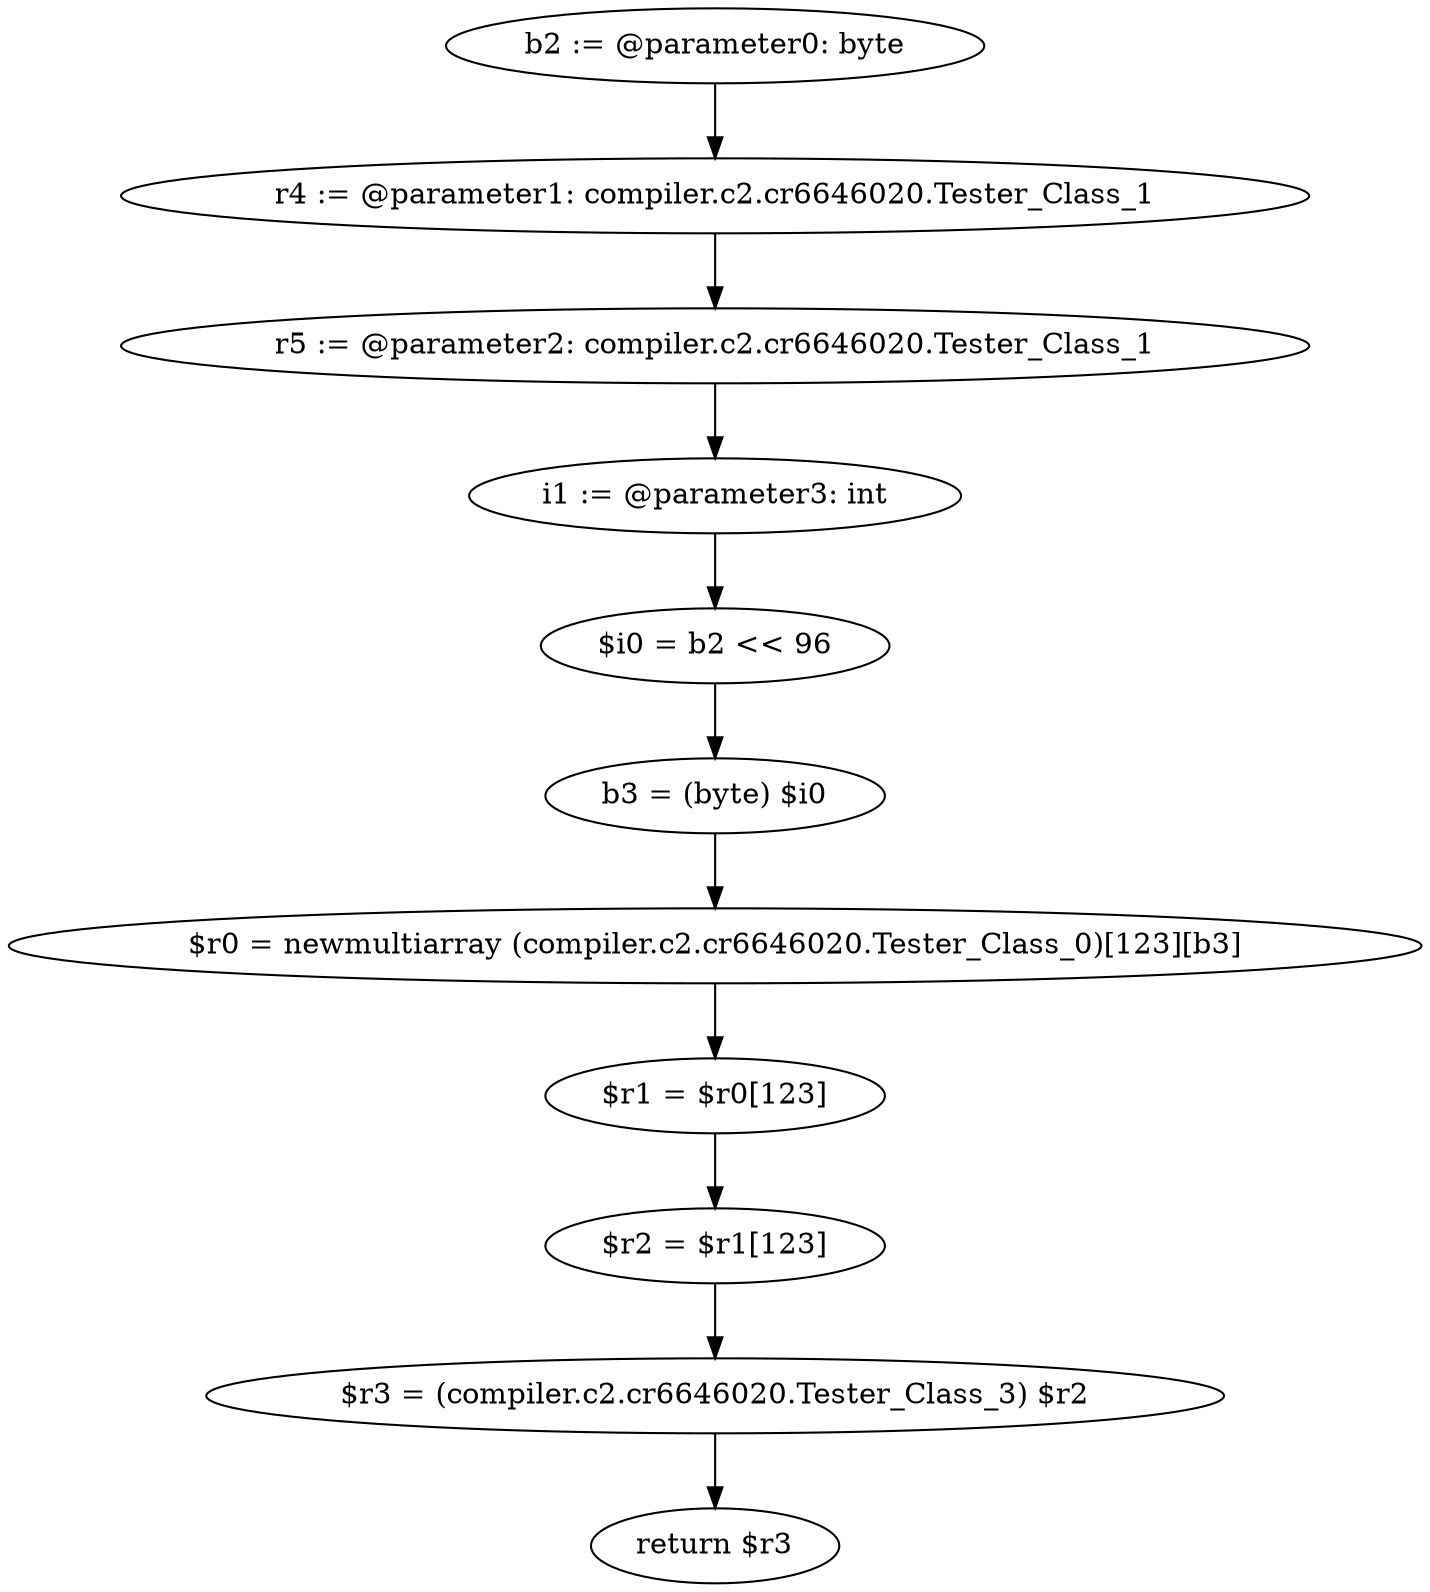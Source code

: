 digraph "unitGraph" {
    "b2 := @parameter0: byte"
    "r4 := @parameter1: compiler.c2.cr6646020.Tester_Class_1"
    "r5 := @parameter2: compiler.c2.cr6646020.Tester_Class_1"
    "i1 := @parameter3: int"
    "$i0 = b2 << 96"
    "b3 = (byte) $i0"
    "$r0 = newmultiarray (compiler.c2.cr6646020.Tester_Class_0)[123][b3]"
    "$r1 = $r0[123]"
    "$r2 = $r1[123]"
    "$r3 = (compiler.c2.cr6646020.Tester_Class_3) $r2"
    "return $r3"
    "b2 := @parameter0: byte"->"r4 := @parameter1: compiler.c2.cr6646020.Tester_Class_1";
    "r4 := @parameter1: compiler.c2.cr6646020.Tester_Class_1"->"r5 := @parameter2: compiler.c2.cr6646020.Tester_Class_1";
    "r5 := @parameter2: compiler.c2.cr6646020.Tester_Class_1"->"i1 := @parameter3: int";
    "i1 := @parameter3: int"->"$i0 = b2 << 96";
    "$i0 = b2 << 96"->"b3 = (byte) $i0";
    "b3 = (byte) $i0"->"$r0 = newmultiarray (compiler.c2.cr6646020.Tester_Class_0)[123][b3]";
    "$r0 = newmultiarray (compiler.c2.cr6646020.Tester_Class_0)[123][b3]"->"$r1 = $r0[123]";
    "$r1 = $r0[123]"->"$r2 = $r1[123]";
    "$r2 = $r1[123]"->"$r3 = (compiler.c2.cr6646020.Tester_Class_3) $r2";
    "$r3 = (compiler.c2.cr6646020.Tester_Class_3) $r2"->"return $r3";
}
